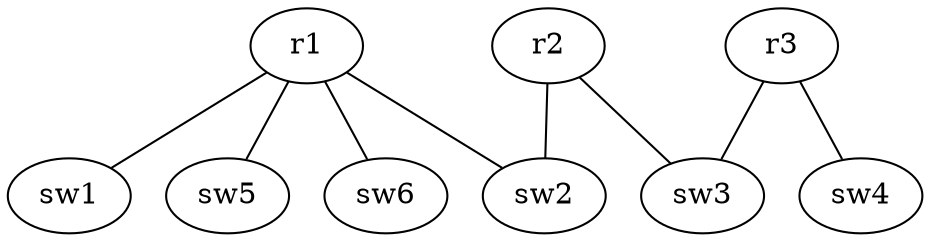 digraph  {
	r1[class="router"];
	r2[class="router"];
	r3[class="router"];
	sw1[class="switch"];
	sw2[class="switch"];
	sw3[class="switch"];
	sw4[class="switch"];
	sw5[class="switch"];
	sw6[class="switch"];

	r1->sw1[dir="none"];
	r1->sw2[dir="none", class="rip"];
	r2->sw2[dir="none", class="rip"];
	r2->sw3[dir="none", class="rip"];
	r3->sw3[dir="none", class="rip"];
	r3->sw4[dir="none", class="to_stub; stubnet=192.168.2.0/24"];
	r1->sw5[dir="none"];
	r1->sw6[dir="none"];
}
